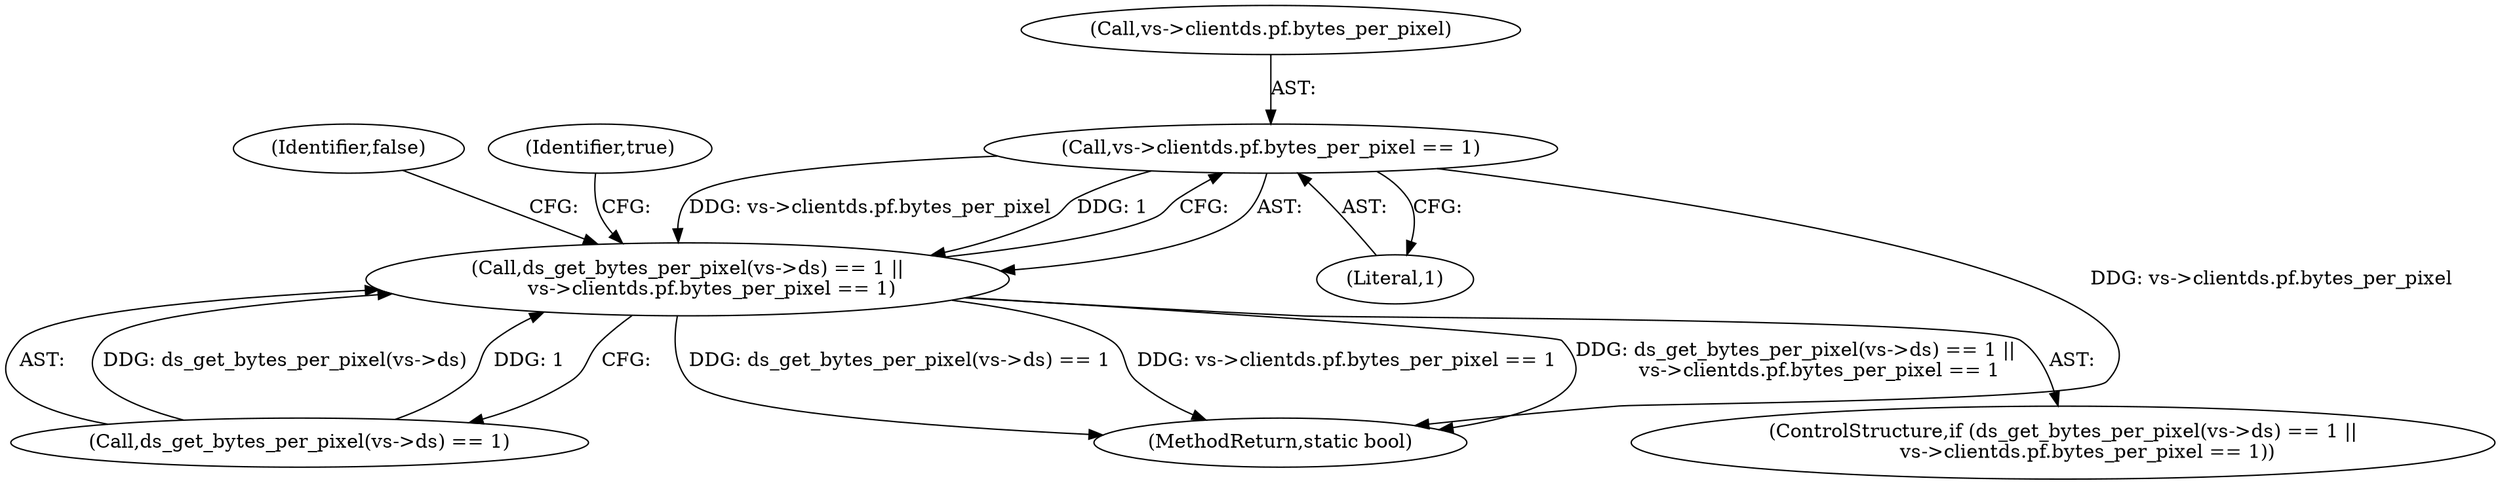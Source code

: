 digraph "1_qemu_9f64916da20eea67121d544698676295bbb105a7_3@del" {
"1000124" [label="(Call,vs->clientds.pf.bytes_per_pixel == 1)"];
"1000117" [label="(Call,ds_get_bytes_per_pixel(vs->ds) == 1 ||\n        vs->clientds.pf.bytes_per_pixel == 1)"];
"1000117" [label="(Call,ds_get_bytes_per_pixel(vs->ds) == 1 ||\n        vs->clientds.pf.bytes_per_pixel == 1)"];
"1000125" [label="(Call,vs->clientds.pf.bytes_per_pixel)"];
"1000124" [label="(Call,vs->clientds.pf.bytes_per_pixel == 1)"];
"1000118" [label="(Call,ds_get_bytes_per_pixel(vs->ds) == 1)"];
"1000132" [label="(Literal,1)"];
"1000138" [label="(MethodReturn,static bool)"];
"1000116" [label="(ControlStructure,if (ds_get_bytes_per_pixel(vs->ds) == 1 ||\n        vs->clientds.pf.bytes_per_pixel == 1))"];
"1000135" [label="(Identifier,false)"];
"1000137" [label="(Identifier,true)"];
"1000124" -> "1000117"  [label="AST: "];
"1000124" -> "1000132"  [label="CFG: "];
"1000125" -> "1000124"  [label="AST: "];
"1000132" -> "1000124"  [label="AST: "];
"1000117" -> "1000124"  [label="CFG: "];
"1000124" -> "1000138"  [label="DDG: vs->clientds.pf.bytes_per_pixel"];
"1000124" -> "1000117"  [label="DDG: vs->clientds.pf.bytes_per_pixel"];
"1000124" -> "1000117"  [label="DDG: 1"];
"1000117" -> "1000116"  [label="AST: "];
"1000117" -> "1000118"  [label="CFG: "];
"1000118" -> "1000117"  [label="AST: "];
"1000135" -> "1000117"  [label="CFG: "];
"1000137" -> "1000117"  [label="CFG: "];
"1000117" -> "1000138"  [label="DDG: ds_get_bytes_per_pixel(vs->ds) == 1 ||\n        vs->clientds.pf.bytes_per_pixel == 1"];
"1000117" -> "1000138"  [label="DDG: ds_get_bytes_per_pixel(vs->ds) == 1"];
"1000117" -> "1000138"  [label="DDG: vs->clientds.pf.bytes_per_pixel == 1"];
"1000118" -> "1000117"  [label="DDG: ds_get_bytes_per_pixel(vs->ds)"];
"1000118" -> "1000117"  [label="DDG: 1"];
}
